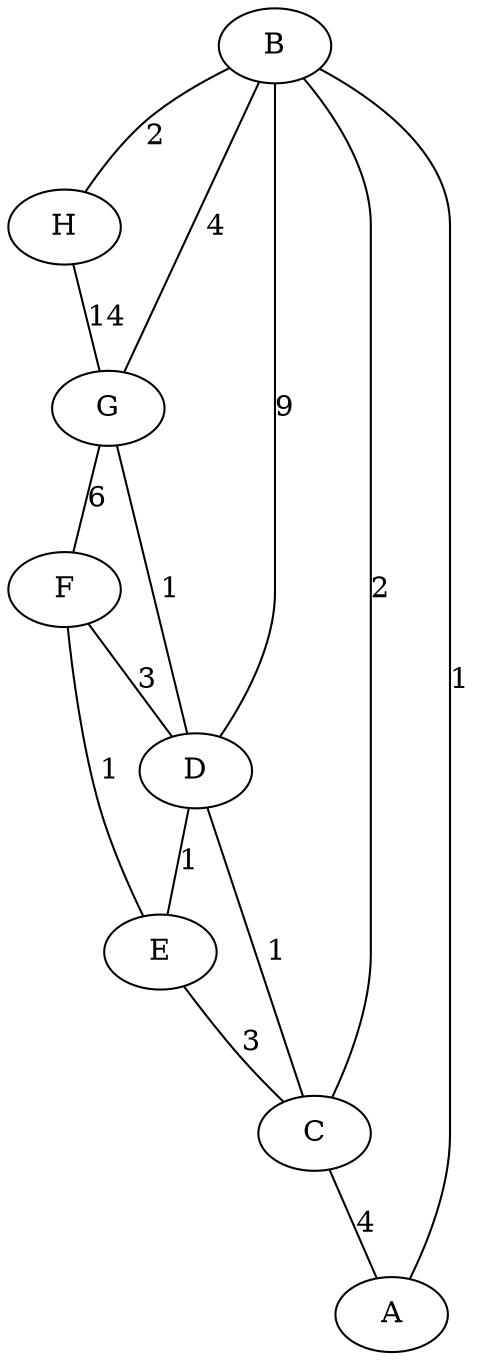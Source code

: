 graph {
B--G [label="4"];
B--H [label="2"];
H--G [label="14"];
G--F [label="6"];
F--D [label="3"];
G--D [label="1"];
D--B [label="9"];
D--C [label="1"];
B--C [label="2"];
B--A [label="1"];
C--A [label="4"];
D--E [label="1"];
F--E [label="1"];
E--C [label="3"];
}
